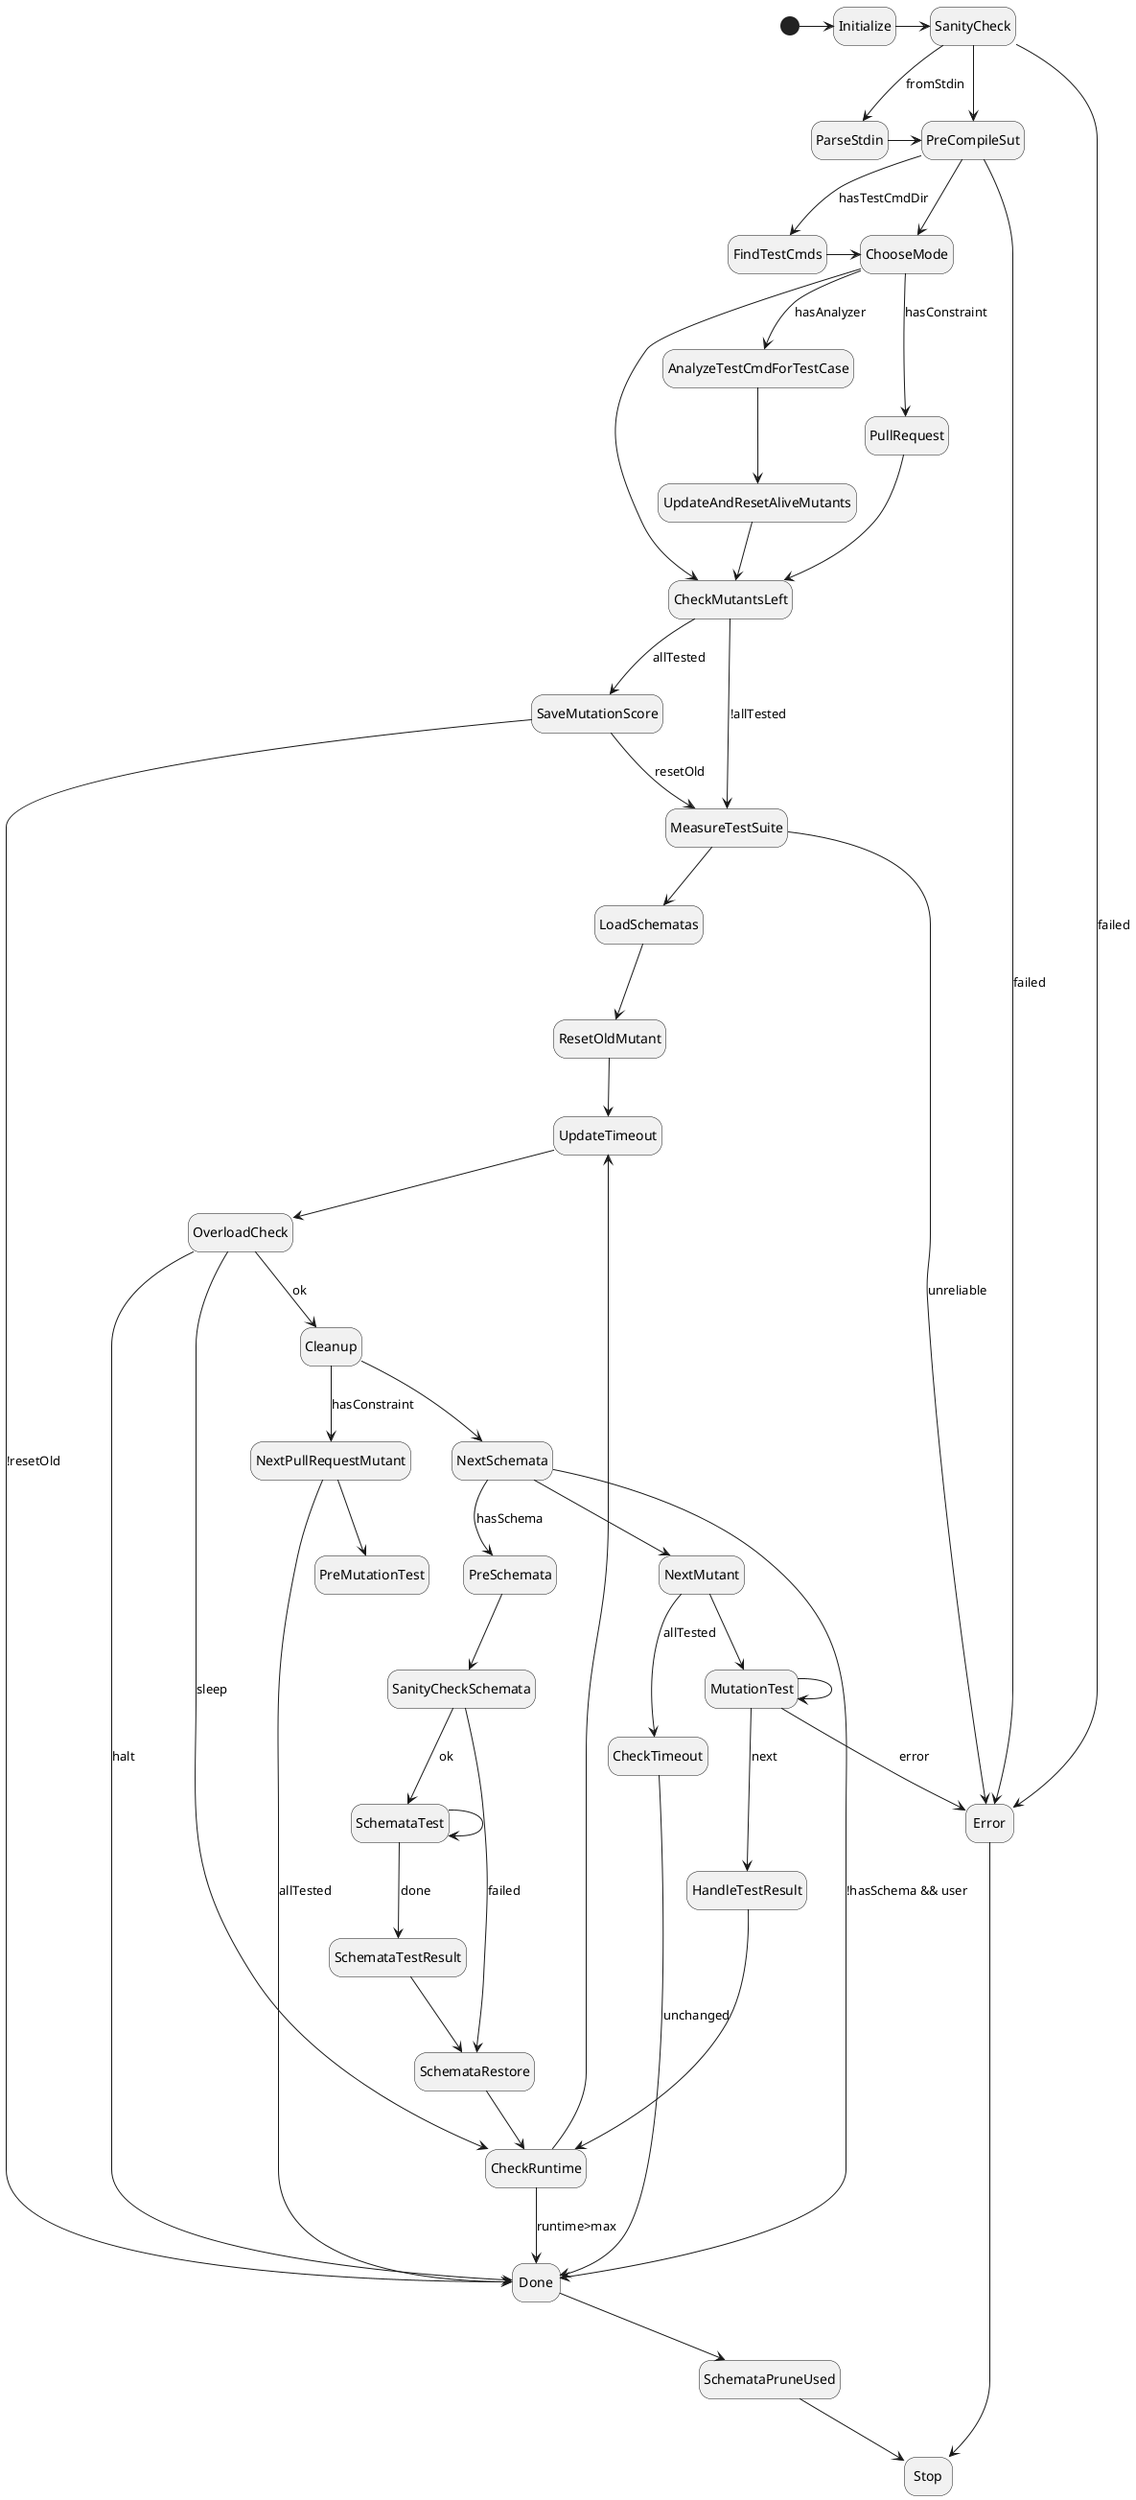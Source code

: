 @startuml
hide empty description

[*] -> Initialize

Initialize -> SanityCheck

SanityCheck --> Error : failed
SanityCheck --> ParseStdin : fromStdin
SanityCheck -> PreCompileSut

ParseStdin -> PreCompileSut

PreCompileSut --> Error : failed
PreCompileSut --> FindTestCmds : hasTestCmdDir
PreCompileSut --> ChooseMode

FindTestCmds -> ChooseMode

ChooseMode --> AnalyzeTestCmdForTestCase : hasAnalyzer
ChooseMode --> PullRequest : hasConstraint
ChooseMode --> CheckMutantsLeft

PullRequest -> CheckMutantsLeft

AnalyzeTestCmdForTestCase --> UpdateAndResetAliveMutants

UpdateAndResetAliveMutants --> CheckMutantsLeft

UpdateTimeout --> OverloadCheck

OverloadCheck --> CheckRuntime : sleep
OverloadCheck --> Done : halt
OverloadCheck --> Cleanup : ok

Cleanup --> NextSchemata
Cleanup --> NextPullRequestMutant : hasConstraint

CheckMutantsLeft --> SaveMutationScore : allTested
CheckMutantsLeft --> MeasureTestSuite : !allTested

SaveMutationScore --> Done : !resetOld
SaveMutationScore --> MeasureTestSuite : resetOld

MeasureTestSuite --> Error : unreliable
MeasureTestSuite --> LoadSchematas

LoadSchematas --> ResetOldMutant

ResetOldMutant --> UpdateTimeout

CheckRuntime --> UpdateTimeout
CheckRuntime --> Done : runtime>max

NextPullRequestMutant --> PreMutationTest
NextPullRequestMutant --> Done : allTested

NextSchemata --> PreSchemata : hasSchema
NextSchemata --> Done : !hasSchema && user
NextSchemata --> NextMutant
PreSchemata --> SanityCheckSchemata
SanityCheckSchemata --> SchemataRestore : failed
SanityCheckSchemata --> SchemataTest : ok
SchemataTest --> SchemataTest
SchemataTest --> SchemataTestResult : done
SchemataTestResult --> SchemataRestore
SchemataRestore --> CheckRuntime

NextMutant --> CheckTimeout : allTested
NextMutant --> MutationTest
MutationTest --> HandleTestResult : next
MutationTest --> Error : error
MutationTest --> MutationTest

HandleTestResult --> CheckRuntime

CheckTimeout --> Done : unchanged

Done --> SchemataPruneUsed
SchemataPruneUsed --> Stop

Error --> Stop
@enduml
